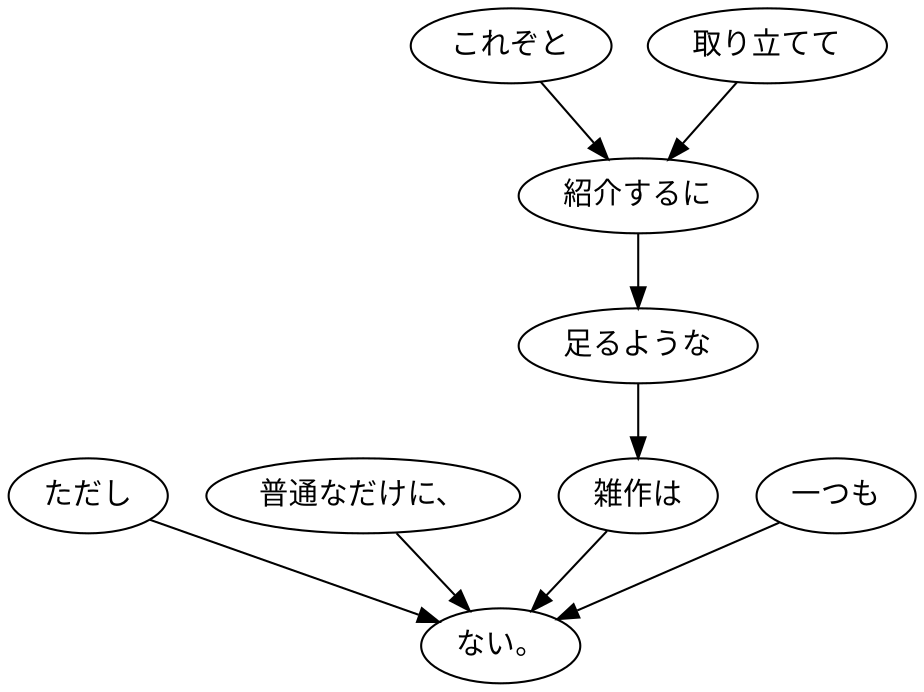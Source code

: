 digraph graph2097 {
	node0 [label="ただし"];
	node1 [label="普通なだけに、"];
	node2 [label="これぞと"];
	node3 [label="取り立てて"];
	node4 [label="紹介するに"];
	node5 [label="足るような"];
	node6 [label="雑作は"];
	node7 [label="一つも"];
	node8 [label="ない。"];
	node0 -> node8;
	node1 -> node8;
	node2 -> node4;
	node3 -> node4;
	node4 -> node5;
	node5 -> node6;
	node6 -> node8;
	node7 -> node8;
}
